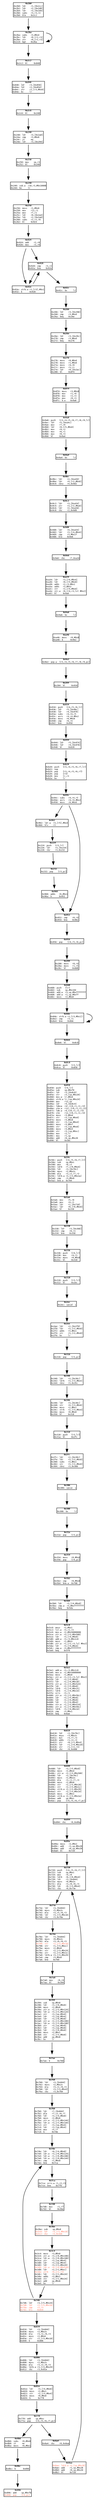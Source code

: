 digraph "" {

	644 [
		label=<<font face="monospace" point-size="6">
		<table align="left" cellborder="0" cellpadding="0" cellspacing="0">
		<tr><td><b>0x284</b></td></tr>
			<tr><td align="left" balign="left">0x284: bl     0x934</td></tr>
		</table>
		</font>>,
		shape=none,
		address=644,
		block_size=4,
		insn_addrs="[644]"
	];
	644 -> { 2356 };


	774 [
		label=<<font face="monospace" point-size="6">
		<table align="left" cellborder="0" cellpadding="0" cellspacing="0">
		<tr><td><b>0x306</b></td></tr>
			<tr><td align="left" balign="left">0x306: cpsie  i</td></tr>
		</table>
		</font>>,
		shape=none,
		address=774,
		block_size=2,
		insn_addrs="[774]"
	];
	774 -> { 776 };


	2054 [
		label=<<font face="monospace" point-size="6">
		<table align="left" cellborder="0" cellpadding="0" cellspacing="0">
		<tr><td><b>0x806</b></td></tr>
			<tr><td align="left" balign="left">0x806: ldr    r3,[0x844]</td></tr>
			<tr><td align="left" balign="left">0x808: movs   r2,#0x2c</td></tr>
			<tr><td align="left" balign="left">0x80a: mla    r3,r2,r6,r3</td></tr>
			<tr><td align="left" balign="left">0x80e: ldrb.w r3,[r3,#0x29]</td></tr>
			<tr><td align="left" balign="left">0x812: cbz    r3,0x81e</td></tr>
		</table>
		</font>>,
		shape=none,
		address=2054,
		block_size=14,
		insn_addrs="[2054, 2056, 2058, 2062, 2066]"
	];
	2054 -> { 2078 };


	648 [
		label=<<font face="monospace" point-size="6">
		<table align="left" cellborder="0" cellpadding="0" cellspacing="0">
		<tr><td><b>0x288</b></td></tr>
			<tr><td align="left" balign="left">0x288: movs   r0,r4</td></tr>
			<tr><td align="left" balign="left">0x28a: movs   r1,r5</td></tr>
			<tr><td align="left" balign="left">0x28c: bl     0x8d0</td></tr>
		</table>
		</font>>,
		shape=none,
		address=648,
		block_size=8,
		insn_addrs="[648, 650, 652]"
	];
	648 -> { 2256 };


	776 [
		label=<<font face="monospace" point-size="6">
		<table align="left" cellborder="0" cellpadding="0" cellspacing="0">
		<tr><td><b>0x308</b></td></tr>
			<tr><td align="left" balign="left">0x308: bx     lr</td></tr>
		</table>
		</font>>,
		shape=none,
		address=776,
		block_size=2,
		insn_addrs="[776]"
	];
	776 -> { 798 };


	1672 [
		label=<<font face="monospace" point-size="6">
		<table align="left" cellborder="0" cellpadding="0" cellspacing="0">
		<tr><td><b>0x688</b></td></tr>
			<tr><td align="left" balign="left">0x688: ldr    r3,[r5,#0x0]</td></tr>
			<tr><td align="left" balign="left">0x68a: movs   r2,#0x4</td></tr>
			<tr><td align="left" balign="left">0x68c: str.w  r2,[r3,#0x500]</td></tr>
			<tr><td align="left" balign="left">0x690: ldr    r3,[0x70c]</td></tr>
			<tr><td align="left" balign="left">0x692: movs   r2,#0x2c</td></tr>
			<tr><td align="left" balign="left">0x694: mla    r3,r2,r7,r3</td></tr>
			<tr><td align="left" balign="left">0x698: movs   r2,#0x0</td></tr>
			<tr><td align="left" balign="left">0x69a: str    r2,[r3,#0x18]</td></tr>
			<tr><td align="left" balign="left">0x69c: str    r2,[r3,#0x1c]</td></tr>
			<tr><td align="left" balign="left">0x69e: strb.w r2,[r3,#0x29]</td></tr>
			<tr><td align="left" balign="left">0x6a2: str    r2,[r3,#0x14]</td></tr>
			<tr><td align="left" balign="left">0x6a4: movs   r2,#0x1</td></tr>
			<tr><td align="left" balign="left">0x6a6: strb.w r2,[r3,#0x2a]</td></tr>
			<tr><td align="left" balign="left">0x6aa: add    sp,#0xc</td></tr>
			<tr><td align="left" balign="left">0x6ac: pop    {r4,r5,r6,r7,pc}</td></tr>
		</table>
		</font>>,
		shape=none,
		address=1672,
		block_size=38,
		insn_addrs="[1672, 1674, 1676, 1680, 1682, 1684, 1688, 1690, 1692, 1694, 1698, 1700, 1702, 1706, 1708]"
	];
	1672 -> { 2196 };


	1420 [
		label=<<font face="monospace" point-size="6">
		<table align="left" cellborder="0" cellpadding="0" cellspacing="0">
		<tr><td><b>0x58c</b></td></tr>
			<tr><td align="left" balign="left">0x58c: push   {r4,r5,r6,r7,lr}</td></tr>
			<tr><td align="left" balign="left">0x58e: sub    sp,#0xc</td></tr>
			<tr><td align="left" balign="left">0x590: mov    r6,r2</td></tr>
			<tr><td align="left" balign="left">0x592: ldrb   r7,[r0,#0x4]</td></tr>
			<tr><td align="left" balign="left">0x594: ldr    r3,[0x70c]</td></tr>
			<tr><td align="left" balign="left">0x596: movs   r2,#0x2c</td></tr>
			<tr><td align="left" balign="left">0x598: mla    r3,r2,r7,r3</td></tr>
			<tr><td align="left" balign="left">0x59c: ldrb.w r3,[r3,#0x2a]</td></tr>
			<tr><td align="left" balign="left">0x5a0: cmp    r3,#0x0</td></tr>
			<tr><td align="left" balign="left">0x5a2: bne.w  0x704</td></tr>
		</table>
		</font>>,
		shape=none,
		address=1420,
		block_size=26,
		insn_addrs="[1420, 1422, 1424, 1426, 1428, 1430, 1432, 1436, 1440, 1442]"
	];
	1420 -> { 1446 };


	1934 [
		label=<<font face="monospace" point-size="6">
		<table align="left" cellborder="0" cellpadding="0" cellspacing="0">
		<tr><td><b>0x78e</b></td></tr>
			<tr><td align="left" balign="left">0x78e: ldr    r3,[0x844]</td></tr>
			<tr><td align="left" balign="left">0x790: movs   r0,#0x2c</td></tr>
			<tr><td align="left" balign="left">0x792: mla    r3,r0,r6,r3</td></tr>
			<tr><td align="left" balign="left"><font color="tomato">0x796: str    r2,[r3,#0x18]</font></td></tr>
			<tr><td align="left" balign="left">0x798: str    r1,[r3,#0xc]</td></tr>
			<tr><td align="left" balign="left">0x79a: movs   r2,#0x0</td></tr>
			<tr><td align="left" balign="left">0x79c: str    r2,[r3,#0x24]</td></tr>
			<tr><td align="left" balign="left">0x79e: str    r2,[r3,#0x1c]</td></tr>
			<tr><td align="left" balign="left">0x7a0: ldrb.w r3,[r3,#0x29]</td></tr>
			<tr><td align="left" balign="left">0x7a4: cmp    r3,#0x0</td></tr>
			<tr><td align="left" balign="left">0x7a6: bne    0x760</td></tr>
		</table>
		</font>>,
		shape=none,
		address=1934,
		block_size=26,
		insn_addrs="[1934, 1936, 1938, 1942, 1944, 1946, 1948, 1950, 1952, 1956, 1958]"
	];
	1934 -> { 1960 };


	784 [
		label=<<font face="monospace" point-size="6">
		<table align="left" cellborder="0" cellpadding="0" cellspacing="0">
		<tr><td><b>0x310</b></td></tr>
			<tr><td align="left" balign="left">0x310: push   {r3,lr}</td></tr>
			<tr><td align="left" balign="left">0x312: bl     0x2ec</td></tr>
		</table>
		</font>>,
		shape=none,
		address=784,
		block_size=6,
		insn_addrs="[784, 786]"
	];
	784 -> { 748 };


	2196 [
		label=<<font face="monospace" point-size="6">
		<table align="left" cellborder="0" cellpadding="0" cellspacing="0">
		<tr><td><b>0x894</b></td></tr>
			<tr><td align="left" balign="left">0x894: cbz    r0,0x89a</td></tr>
		</table>
		</font>>,
		shape=none,
		address=2196,
		block_size=2,
		insn_addrs="[2196]"
	];
	2196 -> { 2202 };


	916 [
		label=<<font face="monospace" point-size="6">
		<table align="left" cellborder="0" cellpadding="0" cellspacing="0">
		<tr><td><b>0x394</b></td></tr>
			<tr><td align="left" balign="left">0x394: sub    sp,#0x8</td></tr>
			<tr><td align="left" balign="left">0x396: ldr    r3,[r0,#0x0]</td></tr>
			<tr><td align="left" balign="left">0x398: movs   r2,#0x0</td></tr>
			<tr><td align="left" balign="left">0x39a: str.w  r2,[r3,#0x124]</td></tr>
			<tr><td align="left" balign="left">0x39e: ldr.w  r3,[r3,#0x124]</td></tr>
			<tr><td align="left" balign="left">0x3a2: str    r3,[sp,#0x4]</td></tr>
			<tr><td align="left" balign="left">0x3a4: ldr    r3,[sp,#0x4]</td></tr>
			<tr><td align="left" balign="left">0x3a6: ldr    r3,[r0,#0x0]</td></tr>
			<tr><td align="left" balign="left">0x3a8: str.w  r2,[r3,#0x108]</td></tr>
			<tr><td align="left" balign="left">0x3ac: ldr.w  r3,[r3,#0x108]</td></tr>
			<tr><td align="left" balign="left">0x3b0: str    r3,[sp,#0x0]</td></tr>
			<tr><td align="left" balign="left">0x3b2: ldr    r3,[sp,#0x0]</td></tr>
			<tr><td align="left" balign="left">0x3b4: ldr    r3,[r0,#0x0]</td></tr>
			<tr><td align="left" balign="left">0x3b6: movs   r2,#0x1</td></tr>
			<tr><td align="left" balign="left">0x3b8: str    r2,[r3,#0x0]</td></tr>
			<tr><td align="left" balign="left">0x3ba: add    sp,#0x8</td></tr>
			<tr><td align="left" balign="left">0x3bc: bx     lr</td></tr>
		</table>
		</font>>,
		shape=none,
		address=916,
		block_size=42,
		insn_addrs="[916, 918, 920, 922, 926, 930, 932, 934, 936, 940, 944, 946, 948, 950, 952, 954, 956]"
	];
	916 -> { 1966 };


	790 [
		label=<<font face="monospace" point-size="6">
		<table align="left" cellborder="0" cellpadding="0" cellspacing="0">
		<tr><td><b>0x316</b></td></tr>
			<tr><td align="left" balign="left">0x316: pop    {r3,pc}</td></tr>
		</table>
		</font>>,
		shape=none,
		address=790,
		block_size=2,
		insn_addrs="[790]"
	];
	790 -> { 832 };


	2198 [
		label=<<font face="monospace" point-size="6">
		<table align="left" cellborder="0" cellpadding="0" cellspacing="0">
		<tr><td><b>0x896</b></td></tr>
			<tr><td align="left" balign="left">0x896: add    sp,#0xf0</td></tr>
			<tr><td align="left" balign="left"><font color="tomato">0x898: pop    {r4,pc}</font></td></tr>
		</table>
		</font>>,
		shape=none,
		address=2198,
		block_size=4,
		insn_addrs="[2198, 2200]"
	];



	792 [
		label=<<font face="monospace" point-size="6">
		<table align="left" cellborder="0" cellpadding="0" cellspacing="0">
		<tr><td><b>0x318</b></td></tr>
			<tr><td align="left" balign="left">0x318: push   {r3,lr}</td></tr>
			<tr><td align="left" balign="left">0x31a: bl     0x2fc</td></tr>
		</table>
		</font>>,
		shape=none,
		address=792,
		block_size=6,
		insn_addrs="[792, 794]"
	];
	792 -> { 764 };


	1560 [
		label=<<font face="monospace" point-size="6">
		<table align="left" cellborder="0" cellpadding="0" cellspacing="0">
		<tr><td><b>0x618</b></td></tr>
			<tr><td align="left" balign="left">0x618: ldr    r2,[0x70c]</td></tr>
			<tr><td align="left" balign="left">0x61a: movs   r3,#0x2c</td></tr>
			<tr><td align="left" balign="left">0x61c: mul    r3,r7,r3</td></tr>
			<tr><td align="left" balign="left">0x620: adds   r1,r2,r3</td></tr>
			<tr><td align="left" balign="left">0x622: str    r6,[r1,#0x4]</td></tr>
			<tr><td align="left" balign="left">0x624: ldr    r1,[r4,#0x10]</td></tr>
			<tr><td align="left" balign="left">0x626: str    r1,[r2,r3]</td></tr>
			<tr><td align="left" balign="left">0x628: cbz    r6,0x688</td></tr>
		</table>
		</font>>,
		shape=none,
		address=1560,
		block_size=18,
		insn_addrs="[1560, 1562, 1564, 1568, 1570, 1572, 1574, 1576]"
	];
	1560 -> { 1672 };


	2202 [
		label=<<font face="monospace" point-size="6">
		<table align="left" cellborder="0" cellpadding="0" cellspacing="0">
		<tr><td><b>0x89a</b></td></tr>
			<tr><td align="left" balign="left">0x89a: movs   r2,#0x1</td></tr>
			<tr><td align="left" balign="left">0x89c: add    r1,sp,#0x28</td></tr>
			<tr><td align="left" balign="left">0x89e: add    r0,sp,#0x20</td></tr>
			<tr><td align="left" balign="left">0x8a0: bl     0x720</td></tr>
		</table>
		</font>>,
		shape=none,
		address=2202,
		block_size=10,
		insn_addrs="[2202, 2204, 2206, 2208]"
	];
	2202 -> { 1824 };


	798 [
		label=<<font face="monospace" point-size="6">
		<table align="left" cellborder="0" cellpadding="0" cellspacing="0">
		<tr><td><b>0x31e</b></td></tr>
			<tr><td align="left" balign="left">0x31e: pop    {r3,pc}</td></tr>
		</table>
		</font>>,
		shape=none,
		address=798,
		block_size=2,
		insn_addrs="[798]"
	];
	798 -> { 852 };


	2078 [
		label=<<font face="monospace" point-size="6">
		<table align="left" cellborder="0" cellpadding="0" cellspacing="0">
		<tr><td><b>0x81e</b></td></tr>
			<tr><td align="left" balign="left">0x81e: ldr    r3,[r4,#0x0]</td></tr>
			<tr><td align="left" balign="left">0x820: movs   r2,#0x1</td></tr>
			<tr><td align="left" balign="left">0x822: str    r2,[r3,#0x4]</td></tr>
			<tr><td align="left" balign="left">0x824: movs   r0,#0x0</td></tr>
			<tr><td align="left" balign="left">0x826: b      0x778</td></tr>
		</table>
		</font>>,
		shape=none,
		address=2078,
		block_size=10,
		insn_addrs="[2078, 2080, 2082, 2084, 2086]"
	];
	2078 -> { 1912 };


	2848 [
		label=<<font face="monospace" point-size="6">
		<table align="left" cellborder="0" cellpadding="0" cellspacing="0">
		<tr><td><b>0xb20</b></td></tr>
			<tr><td align="left" balign="left">0xb20: push   {r3,r4,r5,r6,r7,lr}</td></tr>
			<tr><td align="left" balign="left">0xb22: nop    </td></tr>
			<tr><td align="left" balign="left">0xb24: pop    {r3,r4,r5,r6,r7}</td></tr>
			<tr><td align="left" balign="left">0xb26: pop    {r3}</td></tr>
			<tr><td align="left" balign="left">0xb28: mov    lr,r3</td></tr>
			<tr><td align="left" balign="left">0xb2a: bx     lr</td></tr>
		</table>
		</font>>,
		shape=none,
		address=2848,
		block_size=12,
		insn_addrs="[2848, 2850, 2852, 2854, 2856, 2858]"
	];
	2848 -> { 2380 };


	1824 [
		label=<<font face="monospace" point-size="6">
		<table align="left" cellborder="0" cellpadding="0" cellspacing="0">
		<tr><td><b>0x720</b></td></tr>
			<tr><td align="left" balign="left">0x720: push   {r4,r5,r6,r7,lr}</td></tr>
			<tr><td align="left" balign="left">0x722: sub    sp,#0xc</td></tr>
			<tr><td align="left" balign="left">0x724: mov    r4,r0</td></tr>
			<tr><td align="left" balign="left">0x726: ldrb   r6,[r0,#0x4]</td></tr>
			<tr><td align="left" balign="left">0x728: ldr    r3,[0x844]</td></tr>
			<tr><td align="left" balign="left">0x72a: movs   r0,#0x2c</td></tr>
			<tr><td align="left" balign="left">0x72c: mla    r3,r0,r6,r3</td></tr>
			<tr><td align="left" balign="left">0x730: ldr    r0,[r3,#0x4]</td></tr>
			<tr><td align="left" balign="left">0x732: cbz    r0,0x73e</td></tr>
		</table>
		</font>>,
		shape=none,
		address=1824,
		block_size=20,
		insn_addrs="[1824, 1826, 1828, 1830, 1832, 1834, 1836, 1840, 1842]"
	];
	1824 -> { 1854 };


	2340 [
		label=<<font face="monospace" point-size="6">
		<table align="left" cellborder="0" cellpadding="0" cellspacing="0">
		<tr><td><b>0x924</b></td></tr>
			<tr><td align="left" balign="left">0x924: add    r2,r0</td></tr>
			<tr><td align="left" balign="left">0x926: mov    r3,r0</td></tr>
		</table>
		</font>>,
		shape=none,
		address=2340,
		block_size=4,
		insn_addrs="[2340, 2342]"
	];
	2340 -> { 2350, 2344 };


	2468 [
		label=<<font face="monospace" point-size="6">
		<table align="left" cellborder="0" cellpadding="0" cellspacing="0">
		<tr><td><b>0x9a4</b></td></tr>
			<tr><td align="left" balign="left">0x9a4: bx     lr</td></tr>
		</table>
		</font>>,
		shape=none,
		address=2468,
		block_size=2,
		insn_addrs="[2468]"
	];
	2468 -> { 2492 };


	2470 [
		label=<<font face="monospace" point-size="6">
		<table align="left" cellborder="0" cellpadding="0" cellspacing="0">
		<tr><td><b>0x9a6</b></td></tr>
			<tr><td align="left" balign="left">0x9a6: bx     lr</td></tr>
		</table>
		</font>>,
		shape=none,
		address=2470,
		block_size=2,
		insn_addrs="[2470]"
	];
	2470 -> { 2630 };


	548 [
		label=<<font face="monospace" point-size="6">
		<table align="left" cellborder="0" cellpadding="0" cellspacing="0">
		<tr><td><b>0x224</b></td></tr>
			<tr><td align="left" balign="left">0x224: push   {r3,lr}</td></tr>
			<tr><td align="left" balign="left">0x226: ldr    r3,[0x234]</td></tr>
			<tr><td align="left" balign="left">0x228: cbz    r3,0x232</td></tr>
		</table>
		</font>>,
		shape=none,
		address=548,
		block_size=6,
		insn_addrs="[548, 550, 552]"
	];
	548 -> { 562 };


	2344 [
		label=<<font face="monospace" point-size="6">
		<table align="left" cellborder="0" cellpadding="0" cellspacing="0">
		<tr><td><b>0x928</b></td></tr>
			<tr><td align="left" balign="left">0x928: cmp    r3,r2</td></tr>
			<tr><td align="left" balign="left">0x92a: bne    0x92e</td></tr>
		</table>
		</font>>,
		shape=none,
		address=2344,
		block_size=4,
		insn_addrs="[2344, 2346]"
	];
	2344 -> { 2350, 2348 };


	2472 [
		label=<<font face="monospace" point-size="6">
		<table align="left" cellborder="0" cellpadding="0" cellspacing="0">
		<tr><td><b>0x9a8</b></td></tr>
			<tr><td align="left" balign="left">0x9a8: push   {r3,r4,r5,r6,r7,r8,r9,lr}</td></tr>
			<tr><td align="left" balign="left">0x9ac: ldr    r5,[0xa4c]</td></tr>
			<tr><td align="left" balign="left">0x9ae: mov    r7,r0</td></tr>
			<tr><td align="left" balign="left">0x9b0: ldr    r0,[r5,#0x0]</td></tr>
			<tr><td align="left" balign="left">0x9b2: mov    r9,r2</td></tr>
			<tr><td align="left" balign="left">0x9b4: mov    r6,r1</td></tr>
			<tr><td align="left" balign="left">0x9b6: mov    r8,r3</td></tr>
			<tr><td align="left" balign="left">0x9b8: bl     0x9a4</td></tr>
		</table>
		</font>>,
		shape=none,
		address=2472,
		block_size=20,
		insn_addrs="[2472, 2476, 2478, 2480, 2482, 2484, 2486, 2488]"
	];
	2472 -> { 2468 };


	1446 [
		label=<<font face="monospace" point-size="6">
		<table align="left" cellborder="0" cellpadding="0" cellspacing="0">
		<tr><td><b>0x5a6</b></td></tr>
			<tr><td align="left" balign="left">0x5a6: mov    r5,r0</td></tr>
			<tr><td align="left" balign="left">0x5a8: mov    r4,r1</td></tr>
			<tr><td align="left" balign="left">0x5aa: ldr    r1,[0x710]</td></tr>
			<tr><td align="left" balign="left">0x5ac: ldr    r0,[r0,#0x0]</td></tr>
			<tr><td align="left" balign="left">0x5ae: bl     0x330</td></tr>
		</table>
		</font>>,
		shape=none,
		address=1446,
		block_size=12,
		insn_addrs="[1446, 1448, 1450, 1452, 1454]"
	];
	1446 -> { 816 };


	1960 [
		label=<<font face="monospace" point-size="6">
		<table align="left" cellborder="0" cellpadding="0" cellspacing="0">
		<tr><td><b>0x7a8</b></td></tr>
			<tr><td align="left" balign="left">0x7a8: mov    r0,r4</td></tr>
			<tr><td align="left" balign="left">0x7aa: bl     0x394</td></tr>
		</table>
		</font>>,
		shape=none,
		address=1960,
		block_size=6,
		insn_addrs="[1960, 1962]"
	];
	1960 -> { 916 };


	2348 [
		label=<<font face="monospace" point-size="6">
		<table align="left" cellborder="0" cellpadding="0" cellspacing="0">
		<tr><td><b>0x92c</b></td></tr>
			<tr><td align="left" balign="left">0x92c: bx     lr</td></tr>
		</table>
		</font>>,
		shape=none,
		address=2348,
		block_size=2,
		insn_addrs="[2348]"
	];
	2348 -> { 614 };


	2212 [
		label=<<font face="monospace" point-size="6">
		<table align="left" cellborder="0" cellpadding="0" cellspacing="0">
		<tr><td><b>0x8a4</b></td></tr>
			<tr><td align="left" balign="left">0x8a4: cbz    r0,0x8aa</td></tr>
		</table>
		</font>>,
		shape=none,
		address=2212,
		block_size=2,
		insn_addrs="[2212]"
	];
	2212 -> { 2218 };


	2350 [
		label=<<font face="monospace" point-size="6">
		<table align="left" cellborder="0" cellpadding="0" cellspacing="0">
		<tr><td><b>0x92e</b></td></tr>
			<tr><td align="left" balign="left">0x92e: strb.w r1,[r3],#0x1</td></tr>
			<tr><td align="left" balign="left">0x932: b      0x928</td></tr>
		</table>
		</font>>,
		shape=none,
		address=2350,
		block_size=6,
		insn_addrs="[2350, 2354]"
	];
	2350 -> { 2344 };


	1966 [
		label=<<font face="monospace" point-size="6">
		<table align="left" cellborder="0" cellpadding="0" cellspacing="0">
		<tr><td><b>0x7ae</b></td></tr>
			<tr><td align="left" balign="left">0x7ae: b      0x760</td></tr>
		</table>
		</font>>,
		shape=none,
		address=1966,
		block_size=2,
		insn_addrs="[1966]"
	];
	1966 -> { 1888 };


	688 [
		label=<<font face="monospace" point-size="6">
		<table align="left" cellborder="0" cellpadding="0" cellspacing="0">
		<tr><td><b>0x2b0</b></td></tr>
			<tr><td align="left" balign="left">0x2b0: ldr    r1,[0x2cc]</td></tr>
			<tr><td align="left" balign="left">0x2b2: ldr    r2,[0x2d0]</td></tr>
			<tr><td align="left" balign="left">0x2b4: ldr    r3,[0x2d4]</td></tr>
			<tr><td align="left" balign="left">0x2b6: subs   r3,r3,r2</td></tr>
			<tr><td align="left" balign="left">0x2b8: ble    0x2c2</td></tr>
		</table>
		</font>>,
		shape=none,
		address=688,
		block_size=10,
		insn_addrs="[688, 690, 692, 694, 696]"
	];
	688 -> { 698 };


	816 [
		label=<<font face="monospace" point-size="6">
		<table align="left" cellborder="0" cellpadding="0" cellspacing="0">
		<tr><td><b>0x330</b></td></tr>
			<tr><td align="left" balign="left">0x330: ldr    r3,[0x368]</td></tr>
			<tr><td align="left" balign="left">0x332: cmp    r0,r3</td></tr>
			<tr><td align="left" balign="left">0x334: bne    0x358</td></tr>
		</table>
		</font>>,
		shape=none,
		address=816,
		block_size=6,
		insn_addrs="[816, 818, 820]"
	];
	816 -> { 822 };


	562 [
		label=<<font face="monospace" point-size="6">
		<table align="left" cellborder="0" cellpadding="0" cellspacing="0">
		<tr><td><b>0x232</b></td></tr>
			<tr><td align="left" balign="left">0x232: pop    {r3,pc}</td></tr>
		</table>
		</font>>,
		shape=none,
		address=562,
		block_size=2,
		insn_addrs="[562]"
	];
	562 -> { 2408 };


	1458 [
		label=<<font face="monospace" point-size="6">
		<table align="left" cellborder="0" cellpadding="0" cellspacing="0">
		<tr><td><b>0x5b2</b></td></tr>
			<tr><td align="left" balign="left">0x5b2: cmp    r0,#0x0</td></tr>
			<tr><td align="left" balign="left">0x5b4: bne.w  0x708</td></tr>
		</table>
		</font>>,
		shape=none,
		address=1458,
		block_size=6,
		insn_addrs="[1458, 1460]"
	];
	1458 -> { 1464 };


	2612 [
		label=<<font face="monospace" point-size="6">
		<table align="left" cellborder="0" cellpadding="0" cellspacing="0">
		<tr><td><b>0xa34</b></td></tr>
			<tr><td align="left" balign="left">0xa34: ldr    r3,[r4,#0x4]</td></tr>
			<tr><td align="left" balign="left">0xa36: ldr    r0,[r5,#0x0]</td></tr>
			<tr><td align="left" balign="left">0xa38: adds   r2,r3,#0x1</td></tr>
			<tr><td align="left" balign="left">0xa3a: adds   r3,#0x2</td></tr>
			<tr><td align="left" balign="left">0xa3c: str    r2,[r4,#0x4]</td></tr>
			<tr><td align="left" balign="left">0xa3e: str.w  r6,[r4,r3,lsl #0x2]</td></tr>
			<tr><td align="left" balign="left">0xa42: bl     0x9a6</td></tr>
		</table>
		</font>>,
		shape=none,
		address=2612,
		block_size=18,
		insn_addrs="[2612, 2614, 2616, 2618, 2620, 2622, 2626]"
	];
	2612 -> { 2470 };


	2356 [
		label=<<font face="monospace" point-size="6">
		<table align="left" cellborder="0" cellpadding="0" cellspacing="0">
		<tr><td><b>0x934</b></td></tr>
			<tr><td align="left" balign="left">0x934: push   {r4,r5,r6,lr}</td></tr>
			<tr><td align="left" balign="left">0x936: ldr    r5,[0x96c]</td></tr>
			<tr><td align="left" balign="left">0x938: ldr    r4,[0x970]</td></tr>
			<tr><td align="left" balign="left">0x93a: subs   r4,r4,r5</td></tr>
			<tr><td align="left" balign="left">0x93c: asrs   r4,r4,#0x2</td></tr>
			<tr><td align="left" balign="left">0x93e: movs   r6,#0x0</td></tr>
			<tr><td align="left" balign="left">0x940: cmp    r6,r4</td></tr>
			<tr><td align="left" balign="left">0x942: bne    0x958</td></tr>
		</table>
		</font>>,
		shape=none,
		address=2356,
		block_size=16,
		insn_addrs="[2356, 2358, 2360, 2362, 2364, 2366, 2368, 2370]"
	];
	2356 -> { 2372 };


	822 [
		label=<<font face="monospace" point-size="6">
		<table align="left" cellborder="0" cellpadding="0" cellspacing="0">
		<tr><td><b>0x336</b></td></tr>
			<tr><td align="left" balign="left">0x336: push   {r4,lr}</td></tr>
			<tr><td align="left" balign="left">0x338: mov    r4,r1</td></tr>
			<tr><td align="left" balign="left">0x33a: movs   r0,#0x0</td></tr>
			<tr><td align="left" balign="left">0x33c: bl     0x310</td></tr>
		</table>
		</font>>,
		shape=none,
		address=822,
		block_size=10,
		insn_addrs="[822, 824, 826, 828]"
	];
	822 -> { 784 };


	1968 [
		label=<<font face="monospace" point-size="6">
		<table align="left" cellborder="0" cellpadding="0" cellspacing="0">
		<tr><td><b>0x7b0</b></td></tr>
			<tr><td align="left" balign="left">0x7b0: ldr    r7,[0x844]</td></tr>
			<tr><td align="left" balign="left">0x7b2: mla    r7,r2,r6,r7</td></tr>
			<tr><td align="left" balign="left">0x7b6: ldr    r3,[r4,#0x0]</td></tr>
			<tr><td align="left" balign="left">0x7b8: movs   r2,#0x0</td></tr>
			<tr><td align="left" balign="left">0x7ba: str.w  r2,[r3,#0x144]</td></tr>
			<tr><td align="left" balign="left">0x7be: ldr.w  r3,[r3,#0x144]</td></tr>
			<tr><td align="left" balign="left">0x7c2: str    r3,[sp,#0x4]</td></tr>
			<tr><td align="left" balign="left">0x7c4: ldr    r3,[sp,#0x4]</td></tr>
			<tr><td align="left" balign="left">0x7c6: mov    r5,r7</td></tr>
			<tr><td align="left" balign="left">0x7c8: b      0x7de</td></tr>
		</table>
		</font>>,
		shape=none,
		address=1968,
		block_size=26,
		insn_addrs="[1968, 1970, 1974, 1976, 1978, 1982, 1986, 1988, 1990, 1992]"
	];
	1968 -> { 2014 };


	1464 [
		label=<<font face="monospace" point-size="6">
		<table align="left" cellborder="0" cellpadding="0" cellspacing="0">
		<tr><td><b>0x5b8</b></td></tr>
			<tr><td align="left" balign="left">0x5b8: ldr    r3,[r4,#0x0]</td></tr>
			<tr><td align="left" balign="left">0x5ba: cmp.w  r3,#0xffffffff</td></tr>
			<tr><td align="left" balign="left">0x5be: beq    0x5da</td></tr>
		</table>
		</font>>,
		shape=none,
		address=1464,
		block_size=8,
		insn_addrs="[1464, 1466, 1470]"
	];
	1464 -> { 1472 };


	2100 [
		label=<<font face="monospace" point-size="6">
		<table align="left" cellborder="0" cellpadding="0" cellspacing="0">
		<tr><td><b>0x834</b></td></tr>
			<tr><td align="left" balign="left">0x834: ldr    r3,[0x844]</td></tr>
			<tr><td align="left" balign="left">0x836: movs   r2,#0x2c</td></tr>
			<tr><td align="left" balign="left">0x838: mla    r3,r2,r6,r3</td></tr>
			<tr><td align="left" balign="left">0x83c: movs   r2,#0x0</td></tr>
			<tr><td align="left" balign="left">0x83e: str    r2,[r3,#0x18]</td></tr>
			<tr><td align="left" balign="left">0x840: b      0x806</td></tr>
		</table>
		</font>>,
		shape=none,
		address=2100,
		block_size=14,
		insn_addrs="[2100, 2102, 2104, 2108, 2110, 2112]"
	];
	2100 -> { 2054 };


	698 [
		label=<<font face="monospace" point-size="6">
		<table align="left" cellborder="0" cellpadding="0" cellspacing="0">
		<tr><td><b>0x2ba</b></td></tr>
			<tr><td align="left" balign="left">0x2ba: subs   r3,#0x4</td></tr>
			<tr><td align="left" balign="left">0x2bc: ldr    r0,[r1,r3]</td></tr>
			<tr><td align="left" balign="left">0x2be: str    r0,[r2,r3]</td></tr>
			<tr><td align="left" balign="left">0x2c0: bgt    0x2ba</td></tr>
		</table>
		</font>>,
		shape=none,
		address=698,
		block_size=8,
		insn_addrs="[698, 700, 702, 704]"
	];
	698 -> { 698, 706 };


	2230 [
		label=<<font face="monospace" point-size="6">
		<table align="left" cellborder="0" cellpadding="0" cellspacing="0">
		<tr><td><b>0x8b6</b></td></tr>
			<tr><td align="left" balign="left">0x8b6: subs   r0,#0x0</td></tr>
			<tr><td align="left" balign="left">0x8b8: it     ne</td></tr>
			<tr><td align="left" balign="left">0x8ba: movs   r0,#0x1</td></tr>
		</table>
		</font>>,
		shape=none,
		address=2230,
		block_size=6,
		insn_addrs="[2230, 2232, 2234]"
	];
	2230 -> { 2236 };


	2492 [
		label=<<font face="monospace" point-size="6">
		<table align="left" cellborder="0" cellpadding="0" cellspacing="0">
		<tr><td><b>0x9bc</b></td></tr>
			<tr><td align="left" balign="left">0x9bc: ldr    r2,[0xa50]</td></tr>
			<tr><td align="left" balign="left">0x9be: ldr    r4,[r2,#0x0]</td></tr>
			<tr><td align="left" balign="left">0x9c0: cbnz   r4,0x9d2</td></tr>
		</table>
		</font>>,
		shape=none,
		address=2492,
		block_size=6,
		insn_addrs="[2492, 2494, 2496]"
	];
	2492 -> { 2498 };


	2236 [
		label=<<font face="monospace" point-size="6">
		<table align="left" cellborder="0" cellpadding="0" cellspacing="0">
		<tr><td><b>0x8bc</b></td></tr>
			<tr><td align="left" balign="left">0x8bc: b      0x896</td></tr>
		</table>
		</font>>,
		shape=none,
		address=2236,
		block_size=2,
		insn_addrs="[2236]"
	];
	2236 -> { 2198 };


	1854 [
		label=<<font face="monospace" point-size="6">
		<table align="left" cellborder="0" cellpadding="0" cellspacing="0">
		<tr><td><b>0x73e</b></td></tr>
			<tr><td align="left" balign="left">0x73e: ldr    r3,[0x844]</td></tr>
			<tr><td align="left" balign="left">0x740: movs   r5,#0x2c</td></tr>
			<tr><td align="left" balign="left">0x742: mla    r3,r5,r6,r3</td></tr>
			<tr><td align="left" balign="left">0x746: ldr    r3,[r3,#0x18]</td></tr>
			<tr><td align="left" balign="left">0x748: cbz    r3,0x78e</td></tr>
		</table>
		</font>>,
		shape=none,
		address=1854,
		block_size=12,
		insn_addrs="[1854, 1856, 1858, 1862, 1864]"
	];
	1854 -> { 1934 };


	958 [
		label=<<font face="monospace" point-size="6">
		<table align="left" cellborder="0" cellpadding="0" cellspacing="0">
		<tr><td><b>0x3be</b></td></tr>
			<tr><td align="left" balign="left">0x3be: sub    sp,#0x8</td></tr>
			<tr><td align="left" balign="left"><font color="tomato">0x3c0: ldr    r3,[r1,#0x18]</font></td></tr>
			<tr><td align="left" balign="left"><font color="tomato">0x3c2: cbz    r3,0x3e6</font></td></tr>
		</table>
		</font>>,
		shape=none,
		address=958,
		block_size=6,
		insn_addrs="[958, 960, 962]"
	];
	958 -> { 964 };


	576 [
		label=<<font face="monospace" point-size="6">
		<table align="left" cellborder="0" cellpadding="0" cellspacing="0">
		<tr><td><b>0x240</b></td></tr>
			<tr><td align="left" balign="left">0x240: sub.w  r10,r3,#0x10000</td></tr>
			<tr><td align="left" balign="left">0x244: bx     lr</td></tr>
		</table>
		</font>>,
		shape=none,
		address=576,
		block_size=6,
		insn_addrs="[576, 580]"
	];
	576 -> { 598 };


	832 [
		label=<<font face="monospace" point-size="6">
		<table align="left" cellborder="0" cellpadding="0" cellspacing="0">
		<tr><td><b>0x340</b></td></tr>
			<tr><td align="left" balign="left">0x340: ldr    r3,[0x36c]</td></tr>
			<tr><td align="left" balign="left">0x342: ldrb   r3,[r3,#0x4]</td></tr>
			<tr><td align="left" balign="left">0x344: cbnz   r3,0x35c</td></tr>
		</table>
		</font>>,
		shape=none,
		address=832,
		block_size=6,
		insn_addrs="[832, 834, 836]"
	];
	832 -> { 838 };


	706 [
		label=<<font face="monospace" point-size="6">
		<table align="left" cellborder="0" cellpadding="0" cellspacing="0">
		<tr><td><b>0x2c2</b></td></tr>
			<tr><td align="left" balign="left">0x2c2: bl     0x848</td></tr>
		</table>
		</font>>,
		shape=none,
		address=706,
		block_size=4,
		insn_addrs="[706]"
	];
	706 -> { 2120 };


	2498 [
		label=<<font face="monospace" point-size="6">
		<table align="left" cellborder="0" cellpadding="0" cellspacing="0">
		<tr><td><b>0x9c2</b></td></tr>
			<tr><td align="left" balign="left">0x9c2: ldr    r3,[0xa54]</td></tr>
			<tr><td align="left" balign="left">0x9c4: str    r3,[r2,#0x0]</td></tr>
			<tr><td align="left" balign="left">0x9c6: ldr    r2,[0xa58]</td></tr>
			<tr><td align="left" balign="left">0x9c8: cbz    r2,0x9d0</td></tr>
		</table>
		</font>>,
		shape=none,
		address=2498,
		block_size=8,
		insn_addrs="[2498, 2500, 2502, 2504]"
	];
	2498 -> { 2512 };


	2372 [
		label=<<font face="monospace" point-size="6">
		<table align="left" cellborder="0" cellpadding="0" cellspacing="0">
		<tr><td><b>0x944</b></td></tr>
			<tr><td align="left" balign="left">0x944: ldr    r5,[0x974]</td></tr>
			<tr><td align="left" balign="left">0x946: ldr    r4,[0x978]</td></tr>
			<tr><td align="left" balign="left">0x948: bl     0xb20</td></tr>
		</table>
		</font>>,
		shape=none,
		address=2372,
		block_size=8,
		insn_addrs="[2372, 2374, 2376]"
	];
	2372 -> { 2848 };


	1472 [
		label=<<font face="monospace" point-size="6">
		<table align="left" cellborder="0" cellpadding="0" cellspacing="0">
		<tr><td><b>0x5c0</b></td></tr>
			<tr><td align="left" balign="left">0x5c0: movs   r2,#0x1</td></tr>
			<tr><td align="left" balign="left">0x5c2: lsl.w  r3,r2,r3</td></tr>
			<tr><td align="left" balign="left">0x5c6: mov.w  r2,#0x50000000</td></tr>
			<tr><td align="left" balign="left">0x5ca: str.w  r3,[r2,#0x508]</td></tr>
			<tr><td align="left" balign="left">0x5ce: ldr    r3,[r4,#0x0]</td></tr>
			<tr><td align="left" balign="left">0x5d0: add.w  r3,r3,#0x1c0</td></tr>
			<tr><td align="left" balign="left">0x5d4: movs   r1,#0x3</td></tr>
			<tr><td align="left" balign="left">0x5d6: str.w  r1,[r2,r3,lsl #0x2]</td></tr>
			<tr><td align="left" balign="left">0x5da: ldr    r3,[r4,#0x4]</td></tr>
			<tr><td align="left" balign="left">0x5dc: cmp.w  r3,#0xffffffff</td></tr>
			<tr><td align="left" balign="left">0x5e0: beq    0x5f0</td></tr>
		</table>
		</font>>,
		shape=none,
		address=1472,
		block_size=34,
		insn_addrs="[1472, 1474, 1478, 1482, 1486, 1488, 1492, 1494, 1498, 1500, 1504]"
	];
	1472 -> { 1506 };


	710 [
		label=<<font face="monospace" point-size="6">
		<table align="left" cellborder="0" cellpadding="0" cellspacing="0">
		<tr><td><b>0x2c6</b></td></tr>
			<tr><td align="left" balign="left">0x2c6: bl     0x248</td></tr>
		</table>
		</font>>,
		shape=none,
		address=710,
		block_size=4,
		insn_addrs="[710]"
	];
	710 -> { 584 };


	2630 [
		label=<<font face="monospace" point-size="6">
		<table align="left" cellborder="0" cellpadding="0" cellspacing="0">
		<tr><td><b>0xa46</b></td></tr>
			<tr><td align="left" balign="left">0xa46: movs   r0,#0x0</td></tr>
			<tr><td align="left" balign="left">0xa48: b      0x9e2</td></tr>
		</table>
		</font>>,
		shape=none,
		address=2630,
		block_size=4,
		insn_addrs="[2630, 2632]"
	];
	2630 -> { 2530 };


	2120 [
		label=<<font face="monospace" point-size="6">
		<table align="left" cellborder="0" cellpadding="0" cellspacing="0">
		<tr><td><b>0x848</b></td></tr>
			<tr><td align="left" balign="left">0x848: ldr    r3,[0x850]</td></tr>
			<tr><td align="left" balign="left">0x84a: ldr    r2,[0x854]</td></tr>
			<tr><td align="left" balign="left">0x84c: str    r2,[r3,#0x0]</td></tr>
			<tr><td align="left" balign="left">0x84e: bx     lr</td></tr>
		</table>
		</font>>,
		shape=none,
		address=2120,
		block_size=8,
		insn_addrs="[2120, 2122, 2124, 2126]"
	];
	2120 -> { 710 };


	584 [
		label=<<font face="monospace" point-size="6">
		<table align="left" cellborder="0" cellpadding="0" cellspacing="0">
		<tr><td><b>0x248</b></td></tr>
			<tr><td align="left" balign="left">0x248: ldr    r3,[0x2a0]</td></tr>
			<tr><td align="left" balign="left">0x24a: cmp    r3,#0x0</td></tr>
			<tr><td align="left" balign="left">0x24c: it     eq</td></tr>
			<tr><td align="left" balign="left">0x24e: ldr    r3,[0x294]</td></tr>
		</table>
		</font>>,
		shape=none,
		address=584,
		block_size=8,
		insn_addrs="[584, 586, 588, 590]"
	];
	584 -> { 592 };


	2248 [
		label=<<font face="monospace" point-size="6">
		<table align="left" cellborder="0" cellpadding="0" cellspacing="0">
		<tr><td><b>0x8c8</b></td></tr>
			<tr><td align="left" balign="left">0x8c8: push   {r3,lr}</td></tr>
			<tr><td align="left" balign="left">0x8ca: bl     0x858</td></tr>
		</table>
		</font>>,
		shape=none,
		address=2248,
		block_size=6,
		insn_addrs="[2248, 2250]"
	];
	2248 -> { 2136 };


	838 [
		label=<<font face="monospace" point-size="6">
		<table align="left" cellborder="0" cellpadding="0" cellspacing="0">
		<tr><td><b>0x346</b></td></tr>
			<tr><td align="left" balign="left">0x346: ldr    r3,[0x36c]</td></tr>
			<tr><td align="left" balign="left">0x348: str    r4,[r3,#0x0]</td></tr>
			<tr><td align="left" balign="left">0x34a: movs   r2,#0x1</td></tr>
			<tr><td align="left" balign="left">0x34c: strb   r2,[r3,#0x4]</td></tr>
			<tr><td align="left" balign="left">0x34e: movs   r0,#0x0</td></tr>
			<tr><td align="left" balign="left">0x350: bl     0x318</td></tr>
		</table>
		</font>>,
		shape=none,
		address=838,
		block_size=14,
		insn_addrs="[838, 840, 842, 844, 846, 848]"
	];
	838 -> { 792 };


	2380 [
		label=<<font face="monospace" point-size="6">
		<table align="left" cellborder="0" cellpadding="0" cellspacing="0">
		<tr><td><b>0x94c</b></td></tr>
			<tr><td align="left" balign="left">0x94c: subs   r4,r4,r5</td></tr>
			<tr><td align="left" balign="left">0x94e: asrs   r4,r4,#0x2</td></tr>
			<tr><td align="left" balign="left">0x950: movs   r6,#0x0</td></tr>
		</table>
		</font>>,
		shape=none,
		address=2380,
		block_size=6,
		insn_addrs="[2380, 2382, 2384]"
	];
	2380 -> { 2402, 2386 };


	1994 [
		label=<<font face="monospace" point-size="6">
		<table align="left" cellborder="0" cellpadding="0" cellspacing="0">
		<tr><td><b>0x7ca</b></td></tr>
			<tr><td align="left" balign="left">0x7ca: orrs.w r1,r2,r3</td></tr>
			<tr><td align="left" balign="left">0x7ce: bne    0x7f6</td></tr>
		</table>
		</font>>,
		shape=none,
		address=1994,
		block_size=6,
		insn_addrs="[1994, 1998]"
	];
	1994 -> { 2000 };


	964 [
		label=<<font face="monospace" point-size="6">
		<table align="left" cellborder="0" cellpadding="0" cellspacing="0">
		<tr><td><b>0x3c4</b></td></tr>
			<tr><td align="left" balign="left">0x3c4: movs   r3,#0x0</td></tr>
			<tr><td align="left" balign="left">0x3c6: str.w  r3,[r0,#0x108]</td></tr>
			<tr><td align="left" balign="left">0x3ca: ldr.w  r3,[r0,#0x108]</td></tr>
			<tr><td align="left" balign="left">0x3ce: str    r3,[sp,#0x4]</td></tr>
			<tr><td align="left" balign="left">0x3d0: ldr    r3,[sp,#0x4]</td></tr>
			<tr><td align="left" balign="left">0x3d2: ldr    r3,[r1,#0x24]</td></tr>
			<tr><td align="left" balign="left"><font color="tomato">0x3d4: ldr.w  r0,[r0,#0x518]</font></td></tr>
			<tr><td align="left" balign="left">0x3d8: ldr    r2,[r1,#0xc]</td></tr>
			<tr><td align="left" balign="left"><font color="tomato">0x3da: strb   r0,[r2,r3]</font></td></tr>
			<tr><td align="left" balign="left">0x3dc: ldr    r3,[r1,#0x24]</td></tr>
			<tr><td align="left" balign="left">0x3de: adds   r3,#0x1</td></tr>
			<tr><td align="left" balign="left">0x3e0: str    r3,[r1,#0x24]</td></tr>
			<tr><td align="left" balign="left">0x3e2: add    sp,#0x8</td></tr>
			<tr><td align="left" balign="left">0x3e4: bx     lr</td></tr>
		</table>
		</font>>,
		shape=none,
		address=964,
		block_size=34,
		insn_addrs="[964, 966, 970, 974, 976, 978, 980, 984, 986, 988, 990, 992, 994, 996]"
	];
	964 -> { 2006 };


	592 [
		label=<<font face="monospace" point-size="6">
		<table align="left" cellborder="0" cellpadding="0" cellspacing="0">
		<tr><td><b>0x250</b></td></tr>
			<tr><td align="left" balign="left">0x250: mov    sp,r3</td></tr>
			<tr><td align="left" balign="left">0x252: bl     0x240</td></tr>
		</table>
		</font>>,
		shape=none,
		address=592,
		block_size=6,
		insn_addrs="[592, 594]"
	];
	592 -> { 576 };


	2512 [
		label=<<font face="monospace" point-size="6">
		<table align="left" cellborder="0" cellpadding="0" cellspacing="0">
		<tr><td><b>0x9d0</b></td></tr>
			<tr><td align="left" balign="left">0x9d0: ldr    r4,[0xa54]</td></tr>
			<tr><td align="left" balign="left">0x9d2: ldr    r3,[r4,#0x4]</td></tr>
			<tr><td align="left" balign="left">0x9d4: cmp    r3,#0x1f</td></tr>
			<tr><td align="left" balign="left">0x9d6: ble    0x9e6</td></tr>
		</table>
		</font>>,
		shape=none,
		address=2512,
		block_size=8,
		insn_addrs="[2512, 2514, 2516, 2518]"
	];
	2512 -> { 2534 };


	2386 [
		label=<<font face="monospace" point-size="6">
		<table align="left" cellborder="0" cellpadding="0" cellspacing="0">
		<tr><td><b>0x952</b></td></tr>
			<tr><td align="left" balign="left">0x952: cmp    r6,r4</td></tr>
			<tr><td align="left" balign="left">0x954: bne    0x962</td></tr>
		</table>
		</font>>,
		shape=none,
		address=2386,
		block_size=4,
		insn_addrs="[2386, 2388]"
	];
	2386 -> { 2390 };


	2256 [
		label=<<font face="monospace" point-size="6">
		<table align="left" cellborder="0" cellpadding="0" cellspacing="0">
		<tr><td><b>0x8d0</b></td></tr>
			<tr><td align="left" balign="left">0x8d0: push   {lr}</td></tr>
			<tr><td align="left" balign="left">0x8d2: sub    sp,#0x104</td></tr>
			<tr><td align="left" balign="left">0x8d4: add.w  r3,sp,#0xffffffff</td></tr>
			<tr><td align="left" balign="left">0x8d8: add.w  r1,sp,#0xff</td></tr>
			<tr><td align="left" balign="left">0x8dc: movs   r2,#0x0</td></tr>
		</table>
		</font>>,
		shape=none,
		address=2256,
		block_size=14,
		insn_addrs="[2256, 2258, 2260, 2264, 2268]"
	];
	2256 -> { 2270 };


	852 [
		label=<<font face="monospace" point-size="6">
		<table align="left" cellborder="0" cellpadding="0" cellspacing="0">
		<tr><td><b>0x354</b></td></tr>
			<tr><td align="left" balign="left">0x354: movs   r0,#0x0</td></tr>
			<tr><td align="left" balign="left">0x356: pop    {r4,pc}</td></tr>
		</table>
		</font>>,
		shape=none,
		address=852,
		block_size=4,
		insn_addrs="[852, 854]"
	];
	852 -> { 1458 };


	2000 [
		label=<<font face="monospace" point-size="6">
		<table align="left" cellborder="0" cellpadding="0" cellspacing="0">
		<tr><td><b>0x7d0</b></td></tr>
			<tr><td align="left" balign="left">0x7d0: mov    r1,r7</td></tr>
			<tr><td align="left" balign="left">0x7d2: bl     0x3be</td></tr>
		</table>
		</font>>,
		shape=none,
		address=2000,
		block_size=6,
		insn_addrs="[2000, 2002]"
	];
	2000 -> { 958 };


	598 [
		label=<<font face="monospace" point-size="6">
		<table align="left" cellborder="0" cellpadding="0" cellspacing="0">
		<tr><td><b>0x256</b></td></tr>
			<tr><td align="left" balign="left">0x256: movs   r1,#0x0</td></tr>
			<tr><td align="left" balign="left">0x258: mov    r11,r1</td></tr>
			<tr><td align="left" balign="left">0x25a: mov    r7,r1</td></tr>
			<tr><td align="left" balign="left">0x25c: ldr    r0,[0x2a4]</td></tr>
			<tr><td align="left" balign="left">0x25e: ldr    r2,[0x2a8]</td></tr>
			<tr><td align="left" balign="left">0x260: subs   r2,r2,r0</td></tr>
			<tr><td align="left" balign="left">0x262: bl     0x924</td></tr>
		</table>
		</font>>,
		shape=none,
		address=598,
		block_size=16,
		insn_addrs="[598, 600, 602, 604, 606, 608, 610]"
	];
	598 -> { 2340 };


	2390 [
		label=<<font face="monospace" point-size="6">
		<table align="left" cellborder="0" cellpadding="0" cellspacing="0">
		<tr><td><b>0x956</b></td></tr>
			<tr><td align="left" balign="left">0x956: pop    {r4,r5,r6,pc}</td></tr>
		</table>
		</font>>,
		shape=none,
		address=2390,
		block_size=2,
		insn_addrs="[2390]"
	];
	2390 -> { 648 };


	2136 [
		label=<<font face="monospace" point-size="6">
		<table align="left" cellborder="0" cellpadding="0" cellspacing="0">
		<tr><td><b>0x858</b></td></tr>
			<tr><td align="left" balign="left">0x858: push   {r4,lr}</td></tr>
			<tr><td align="left" balign="left">0x85a: sub    sp,#0xf0</td></tr>
			<tr><td align="left" balign="left">0x85c: ldr    r3,[0x8c0]</td></tr>
			<tr><td align="left" balign="left">0x85e: str    r3,[sp,#0x20]</td></tr>
			<tr><td align="left" balign="left">0x860: mov.w  lr,#0x0</td></tr>
			<tr><td align="left" balign="left">0x864: strb.w lr,[sp,#0x24]</td></tr>
			<tr><td align="left" balign="left">0x868: mov    r12,sp</td></tr>
			<tr><td align="left" balign="left">0x86a: ldr    r4,[0x8c4]</td></tr>
			<tr><td align="left" balign="left">0x86c: ldmia  r4!,{r0,r1,r2,r3}</td></tr>
			<tr><td align="left" balign="left">0x86e: stm.w  r12!,{r0,r1,r2,r3}</td></tr>
			<tr><td align="left" balign="left">0x872: ldm.w  r4,{r0,r1,r2,r3}</td></tr>
			<tr><td align="left" balign="left">0x876: stm    r12,{r0,r1,r2,r3}</td></tr>
			<tr><td align="left" balign="left">0x87a: movs   r3,#0x6</td></tr>
			<tr><td align="left" balign="left">0x87c: str    r3,[sp,#0x0]</td></tr>
			<tr><td align="left" balign="left">0x87e: movs   r3,#0x8</td></tr>
			<tr><td align="left" balign="left">0x880: str    r3,[sp,#0x4]</td></tr>
			<tr><td align="left" balign="left">0x882: movs   r3,#0x7</td></tr>
			<tr><td align="left" balign="left">0x884: str    r3,[sp,#0x8]</td></tr>
			<tr><td align="left" balign="left">0x886: movs   r3,#0x5</td></tr>
			<tr><td align="left" balign="left">0x888: str    r3,[sp,#0xc]</td></tr>
			<tr><td align="left" balign="left">0x88a: mov    r2,lr</td></tr>
			<tr><td align="left" balign="left">0x88c: mov    r1,sp</td></tr>
			<tr><td align="left" balign="left">0x88e: add    r0,sp,#0x20</td></tr>
			<tr><td align="left" balign="left">0x890: bl     0x58c</td></tr>
		</table>
		</font>>,
		shape=none,
		address=2136,
		block_size=60,
		insn_addrs="[2136, 2138, 2140, 2142, 2144, 2148, 2152, 2154, 2156, 2158, 2162, 2166, 2170, 2172, 2174, 2176, 2178, 2180, 2182, 2184, 2186, 2188, 2190, 2192]"
	];
	2136 -> { 1420 };


	2006 [
		label=<<font face="monospace" point-size="6">
		<table align="left" cellborder="0" cellpadding="0" cellspacing="0">
		<tr><td><b>0x7d6</b></td></tr>
			<tr><td align="left" balign="left">0x7d6: ldr    r3,[r5,#0x24]</td></tr>
			<tr><td align="left" balign="left"><font color="tomato">0x7d8: ldr    r2,[r5,#0x18]</font></td></tr>
			<tr><td align="left" balign="left"><font color="tomato">0x7da: cmp    r2,r3</font></td></tr>
			<tr><td align="left" balign="left"><font color="tomato">0x7dc: bls    0x834</font></td></tr>
		</table>
		</font>>,
		shape=none,
		address=2006,
		block_size=8,
		insn_addrs="[2006, 2008, 2010, 2012]"
	];
	2006 -> { 2100, 2014 };


	2218 [
		label=<<font face="monospace" point-size="6">
		<table align="left" cellborder="0" cellpadding="0" cellspacing="0">
		<tr><td><b>0x8aa</b></td></tr>
			<tr><td align="left" balign="left"><font color="tomato">0x8aa: ldrb.w r2,[sp,#0x28]</font></td></tr>
			<tr><td align="left" balign="left">0x8ae: add    r1,sp,#0x28</td></tr>
			<tr><td align="left" balign="left">0x8b0: add    r0,sp,#0x20</td></tr>
			<tr><td align="left" balign="left">0x8b2: bl     0x720</td></tr>
		</table>
		</font>>,
		shape=none,
		address=2218,
		block_size=12,
		insn_addrs="[2218, 2222, 2224, 2226]"
	];
	2218 -> { 1824 };


	2270 [
		label=<<font face="monospace" point-size="6">
		<table align="left" cellborder="0" cellpadding="0" cellspacing="0">
		<tr><td><b>0x8de</b></td></tr>
			<tr><td align="left" balign="left">0x8de: strb.w r2,[r3,#0x1]!</td></tr>
			<tr><td align="left" balign="left">0x8e2: cmp    r3,r1</td></tr>
			<tr><td align="left" balign="left">0x8e4: bne    0x8de</td></tr>
		</table>
		</font>>,
		shape=none,
		address=2270,
		block_size=8,
		insn_addrs="[2270, 2274, 2276]"
	];
	2270 -> { 2270, 2278 };


	2014 [
		label=<<font face="monospace" point-size="6">
		<table align="left" cellborder="0" cellpadding="0" cellspacing="0">
		<tr><td><b>0x7de</b></td></tr>
			<tr><td align="left" balign="left">0x7de: ldr    r0,[r4,#0x0]</td></tr>
			<tr><td align="left" balign="left">0x7e0: ldr.w  r3,[r0,#0x124]</td></tr>
			<tr><td align="left" balign="left">0x7e4: ldr.w  r1,[r0,#0x108]</td></tr>
			<tr><td align="left" balign="left">0x7e8: ldr.w  r2,[r0,#0x144]</td></tr>
			<tr><td align="left" balign="left">0x7ec: cmp    r1,#0x0</td></tr>
			<tr><td align="left" balign="left">0x7ee: bne    0x7ca</td></tr>
		</table>
		</font>>,
		shape=none,
		address=2014,
		block_size=18,
		insn_addrs="[2014, 2016, 2020, 2024, 2028, 2030]"
	];
	2014 -> { 1994 };


	1888 [
		label=<<font face="monospace" point-size="6">
		<table align="left" cellborder="0" cellpadding="0" cellspacing="0">
		<tr><td><b>0x760</b></td></tr>
			<tr><td align="left" balign="left">0x760: ldr    r3,[0x844]</td></tr>
			<tr><td align="left" balign="left">0x762: movs   r2,#0x2c</td></tr>
			<tr><td align="left" balign="left">0x764: mla    r3,r2,r6,r3</td></tr>
			<tr><td align="left" balign="left">0x768: ldr    r3,[r3,#0x4]</td></tr>
			<tr><td align="left" balign="left">0x76a: cbz    r3,0x7b0</td></tr>
		</table>
		</font>>,
		shape=none,
		address=1888,
		block_size=12,
		insn_addrs="[1888, 1890, 1892, 1896, 1898]"
	];
	1888 -> { 1968 };


	2530 [
		label=<<font face="monospace" point-size="6">
		<table align="left" cellborder="0" cellpadding="0" cellspacing="0">
		<tr><td><b>0x9e2</b></td></tr>
			<tr><td align="left" balign="left">0x9e2: pop.w  {r3,r4,r5,r6,r7,r8,r9,pc}</td></tr>
		</table>
		</font>>,
		shape=none,
		address=2530,
		block_size=4,
		insn_addrs="[2530]"
	];
	2530 -> { 644 };


	2402 [
		label=<<font face="monospace" point-size="6">
		<table align="left" cellborder="0" cellpadding="0" cellspacing="0">
		<tr><td><b>0x962</b></td></tr>
			<tr><td align="left" balign="left">0x962: ldr.w  r3,[r5],#0x4</td></tr>
			<tr><td align="left" balign="left">0x966: blx    r3</td></tr>
		</table>
		</font>>,
		shape=none,
		address=2402,
		block_size=6,
		insn_addrs="[2402, 2406]"
	];
	2402 -> { 548 };


	1506 [
		label=<<font face="monospace" point-size="6">
		<table align="left" cellborder="0" cellpadding="0" cellspacing="0">
		<tr><td><b>0x5e2</b></td></tr>
			<tr><td align="left" balign="left">0x5e2: add.w  r3,r3,#0x1c0</td></tr>
			<tr><td align="left" balign="left">0x5e6: mov.w  r2,#0x50000000</td></tr>
			<tr><td align="left" balign="left">0x5ea: movs   r1,#0x0</td></tr>
			<tr><td align="left" balign="left">0x5ec: str.w  r1,[r2,r3,lsl #0x2]</td></tr>
			<tr><td align="left" balign="left">0x5f0: ldr    r3,[r5,#0x0]</td></tr>
			<tr><td align="left" balign="left">0x5f2: ldr    r2,[r4,#0x18]</td></tr>
			<tr><td align="left" balign="left">0x5f4: str.w  r2,[r3,#0x524]</td></tr>
			<tr><td align="left" balign="left">0x5f8: ldr    r2,[r5,#0x0]</td></tr>
			<tr><td align="left" balign="left">0x5fa: ldrb   r3,[r4,#0x15]</td></tr>
			<tr><td align="left" balign="left">0x5fc: ldrb   r1,[r4,#0x14]</td></tr>
			<tr><td align="left" balign="left">0x5fe: orrs   r3,r1</td></tr>
			<tr><td align="left" balign="left">0x600: str.w  r3,[r2,#0x56c]</td></tr>
			<tr><td align="left" balign="left">0x604: ldr    r3,[r5,#0x0]</td></tr>
			<tr><td align="left" balign="left">0x606: ldr    r2,[r4,#0x0]</td></tr>
			<tr><td align="left" balign="left">0x608: ldr    r1,[r4,#0x4]</td></tr>
			<tr><td align="left" balign="left">0x60a: str.w  r1,[r3,#0x514]</td></tr>
			<tr><td align="left" balign="left">0x60e: str.w  r2,[r3,#0x50c]</td></tr>
			<tr><td align="left" balign="left">0x612: ldrb   r3,[r4,#0x14]</td></tr>
			<tr><td align="left" balign="left">0x614: cmp    r3,#0x1</td></tr>
			<tr><td align="left" balign="left">0x616: beq    0x6ae</td></tr>
		</table>
		</font>>,
		shape=none,
		address=1506,
		block_size=54,
		insn_addrs="[1506, 1510, 1514, 1516, 1520, 1522, 1524, 1528, 1530, 1532, 1534, 1536, 1540, 1542, 1544, 1546, 1550, 1554, 1556, 1558]"
	];
	1506 -> { 1560 };


	614 [
		label=<<font face="monospace" point-size="6">
		<table align="left" cellborder="0" cellpadding="0" cellspacing="0">
		<tr><td><b>0x266</b></td></tr>
			<tr><td align="left" balign="left">0x266: ldr    r3,[0x298]</td></tr>
			<tr><td align="left" balign="left">0x268: cmp    r3,#0x0</td></tr>
			<tr><td align="left" balign="left">0x26a: beq    0x26e</td></tr>
		</table>
		</font>>,
		shape=none,
		address=614,
		block_size=6,
		insn_addrs="[614, 616, 618]"
	];
	614 -> { 622 };


	2534 [
		label=<<font face="monospace" point-size="6">
		<table align="left" cellborder="0" cellpadding="0" cellspacing="0">
		<tr><td><b>0x9e6</b></td></tr>
			<tr><td align="left" balign="left">0x9e6: cbz    r7,0xa34</td></tr>
		</table>
		</font>>,
		shape=none,
		address=2534,
		block_size=2,
		insn_addrs="[2534]"
	];
	2534 -> { 2612 };


	2408 [
		label=<<font face="monospace" point-size="6">
		<table align="left" cellborder="0" cellpadding="0" cellspacing="0">
		<tr><td><b>0x968</b></td></tr>
			<tr><td align="left" balign="left">0x968: adds   r6,#0x1</td></tr>
			<tr><td align="left" balign="left">0x96a: b      0x952</td></tr>
		</table>
		</font>>,
		shape=none,
		address=2408,
		block_size=4,
		insn_addrs="[2408, 2410]"
	];
	2408 -> { 2386 };


	2278 [
		label=<<font face="monospace" point-size="6">
		<table align="left" cellborder="0" cellpadding="0" cellspacing="0">
		<tr><td><b>0x8e6</b></td></tr>
			<tr><td align="left" balign="left">0x8e6: bl     0x8c8</td></tr>
		</table>
		</font>>,
		shape=none,
		address=2278,
		block_size=4,
		insn_addrs="[2278]"
	];
	2278 -> { 2248 };


	748 [
		label=<<font face="monospace" point-size="6">
		<table align="left" cellborder="0" cellpadding="0" cellspacing="0">
		<tr><td><b>0x2ec</b></td></tr>
			<tr><td align="left" balign="left">0x2ec: cpsid  i</td></tr>
		</table>
		</font>>,
		shape=none,
		address=748,
		block_size=2,
		insn_addrs="[748]"
	];
	748 -> { 750 };


	622 [
		label=<<font face="monospace" point-size="6">
		<table align="left" cellborder="0" cellpadding="0" cellspacing="0">
		<tr><td><b>0x26e</b></td></tr>
			<tr><td align="left" balign="left">0x26e: ldr    r3,[0x29c]</td></tr>
			<tr><td align="left" balign="left">0x270: cmp    r3,#0x0</td></tr>
			<tr><td align="left" balign="left">0x272: beq    0x276</td></tr>
		</table>
		</font>>,
		shape=none,
		address=622,
		block_size=6,
		insn_addrs="[622, 624, 626]"
	];
	622 -> { 630 };


	750 [
		label=<<font face="monospace" point-size="6">
		<table align="left" cellborder="0" cellpadding="0" cellspacing="0">
		<tr><td><b>0x2ee</b></td></tr>
			<tr><td align="left" balign="left">0x2ee: ldr    r2,[0x2f8]</td></tr>
			<tr><td align="left" balign="left">0x2f0: ldr    r3,[r2,#0x0]</td></tr>
			<tr><td align="left" balign="left">0x2f2: adds   r3,#0x1</td></tr>
			<tr><td align="left" balign="left">0x2f4: str    r3,[r2,#0x0]</td></tr>
			<tr><td align="left" balign="left">0x2f6: bx     lr</td></tr>
		</table>
		</font>>,
		shape=none,
		address=750,
		block_size=10,
		insn_addrs="[750, 752, 754, 756, 758]"
	];
	750 -> { 790 };


	2292 [
		label=<<font face="monospace" point-size="6">
		<table align="left" cellborder="0" cellpadding="0" cellspacing="0">
		<tr><td><b>0x8f4</b></td></tr>
			<tr><td align="left" balign="left">0x8f4: movs   r3,#0x0</td></tr>
			<tr><td align="left" balign="left">0x8f6: mov    r1,r0</td></tr>
			<tr><td align="left" balign="left">0x8f8: mov    r2,r3</td></tr>
			<tr><td align="left" balign="left">0x8fa: mov    r0,r3</td></tr>
			<tr><td align="left" balign="left">0x8fc: b.w    0x9a8</td></tr>
		</table>
		</font>>,
		shape=none,
		address=2292,
		block_size=12,
		insn_addrs="[2292, 2294, 2296, 2298, 2300]"
	];
	2292 -> { 2472 };


	630 [
		label=<<font face="monospace" point-size="6">
		<table align="left" cellborder="0" cellpadding="0" cellspacing="0">
		<tr><td><b>0x276</b></td></tr>
			<tr><td align="left" balign="left">0x276: movs   r0,#0x0</td></tr>
			<tr><td align="left" balign="left">0x278: movs   r1,#0x0</td></tr>
			<tr><td align="left" balign="left">0x27a: movs   r4,r0</td></tr>
			<tr><td align="left" balign="left">0x27c: movs   r5,r1</td></tr>
			<tr><td align="left" balign="left">0x27e: ldr    r0,[0x2ac]</td></tr>
			<tr><td align="left" balign="left">0x280: bl     0x8f4</td></tr>
		</table>
		</font>>,
		shape=none,
		address=630,
		block_size=14,
		insn_addrs="[630, 632, 634, 636, 638, 640]"
	];
	630 -> { 2292 };


	1912 [
		label=<<font face="monospace" point-size="6">
		<table align="left" cellborder="0" cellpadding="0" cellspacing="0">
		<tr><td><b>0x778</b></td></tr>
			<tr><td align="left" balign="left">0x778: add    sp,#0xc</td></tr>
			<tr><td align="left" balign="left">0x77a: pop    {r4,r5,r6,r7,pc}</td></tr>
		</table>
		</font>>,
		shape=none,
		address=1912,
		block_size=4,
		insn_addrs="[1912, 1914]"
	];
	1912 -> { 2212, 2230 };


	764 [
		label=<<font face="monospace" point-size="6">
		<table align="left" cellborder="0" cellpadding="0" cellspacing="0">
		<tr><td><b>0x2fc</b></td></tr>
			<tr><td align="left" balign="left">0x2fc: ldr    r2,[0x30c]</td></tr>
			<tr><td align="left" balign="left">0x2fe: ldr    r3,[r2,#0x0]</td></tr>
			<tr><td align="left" balign="left">0x300: subs   r3,#0x1</td></tr>
			<tr><td align="left" balign="left">0x302: str    r3,[r2,#0x0]</td></tr>
			<tr><td align="left" balign="left">0x304: cbnz   r3,0x308</td></tr>
		</table>
		</font>>,
		shape=none,
		address=764,
		block_size=10,
		insn_addrs="[764, 766, 768, 770, 772]"
	];
	764 -> { 774 };

}
